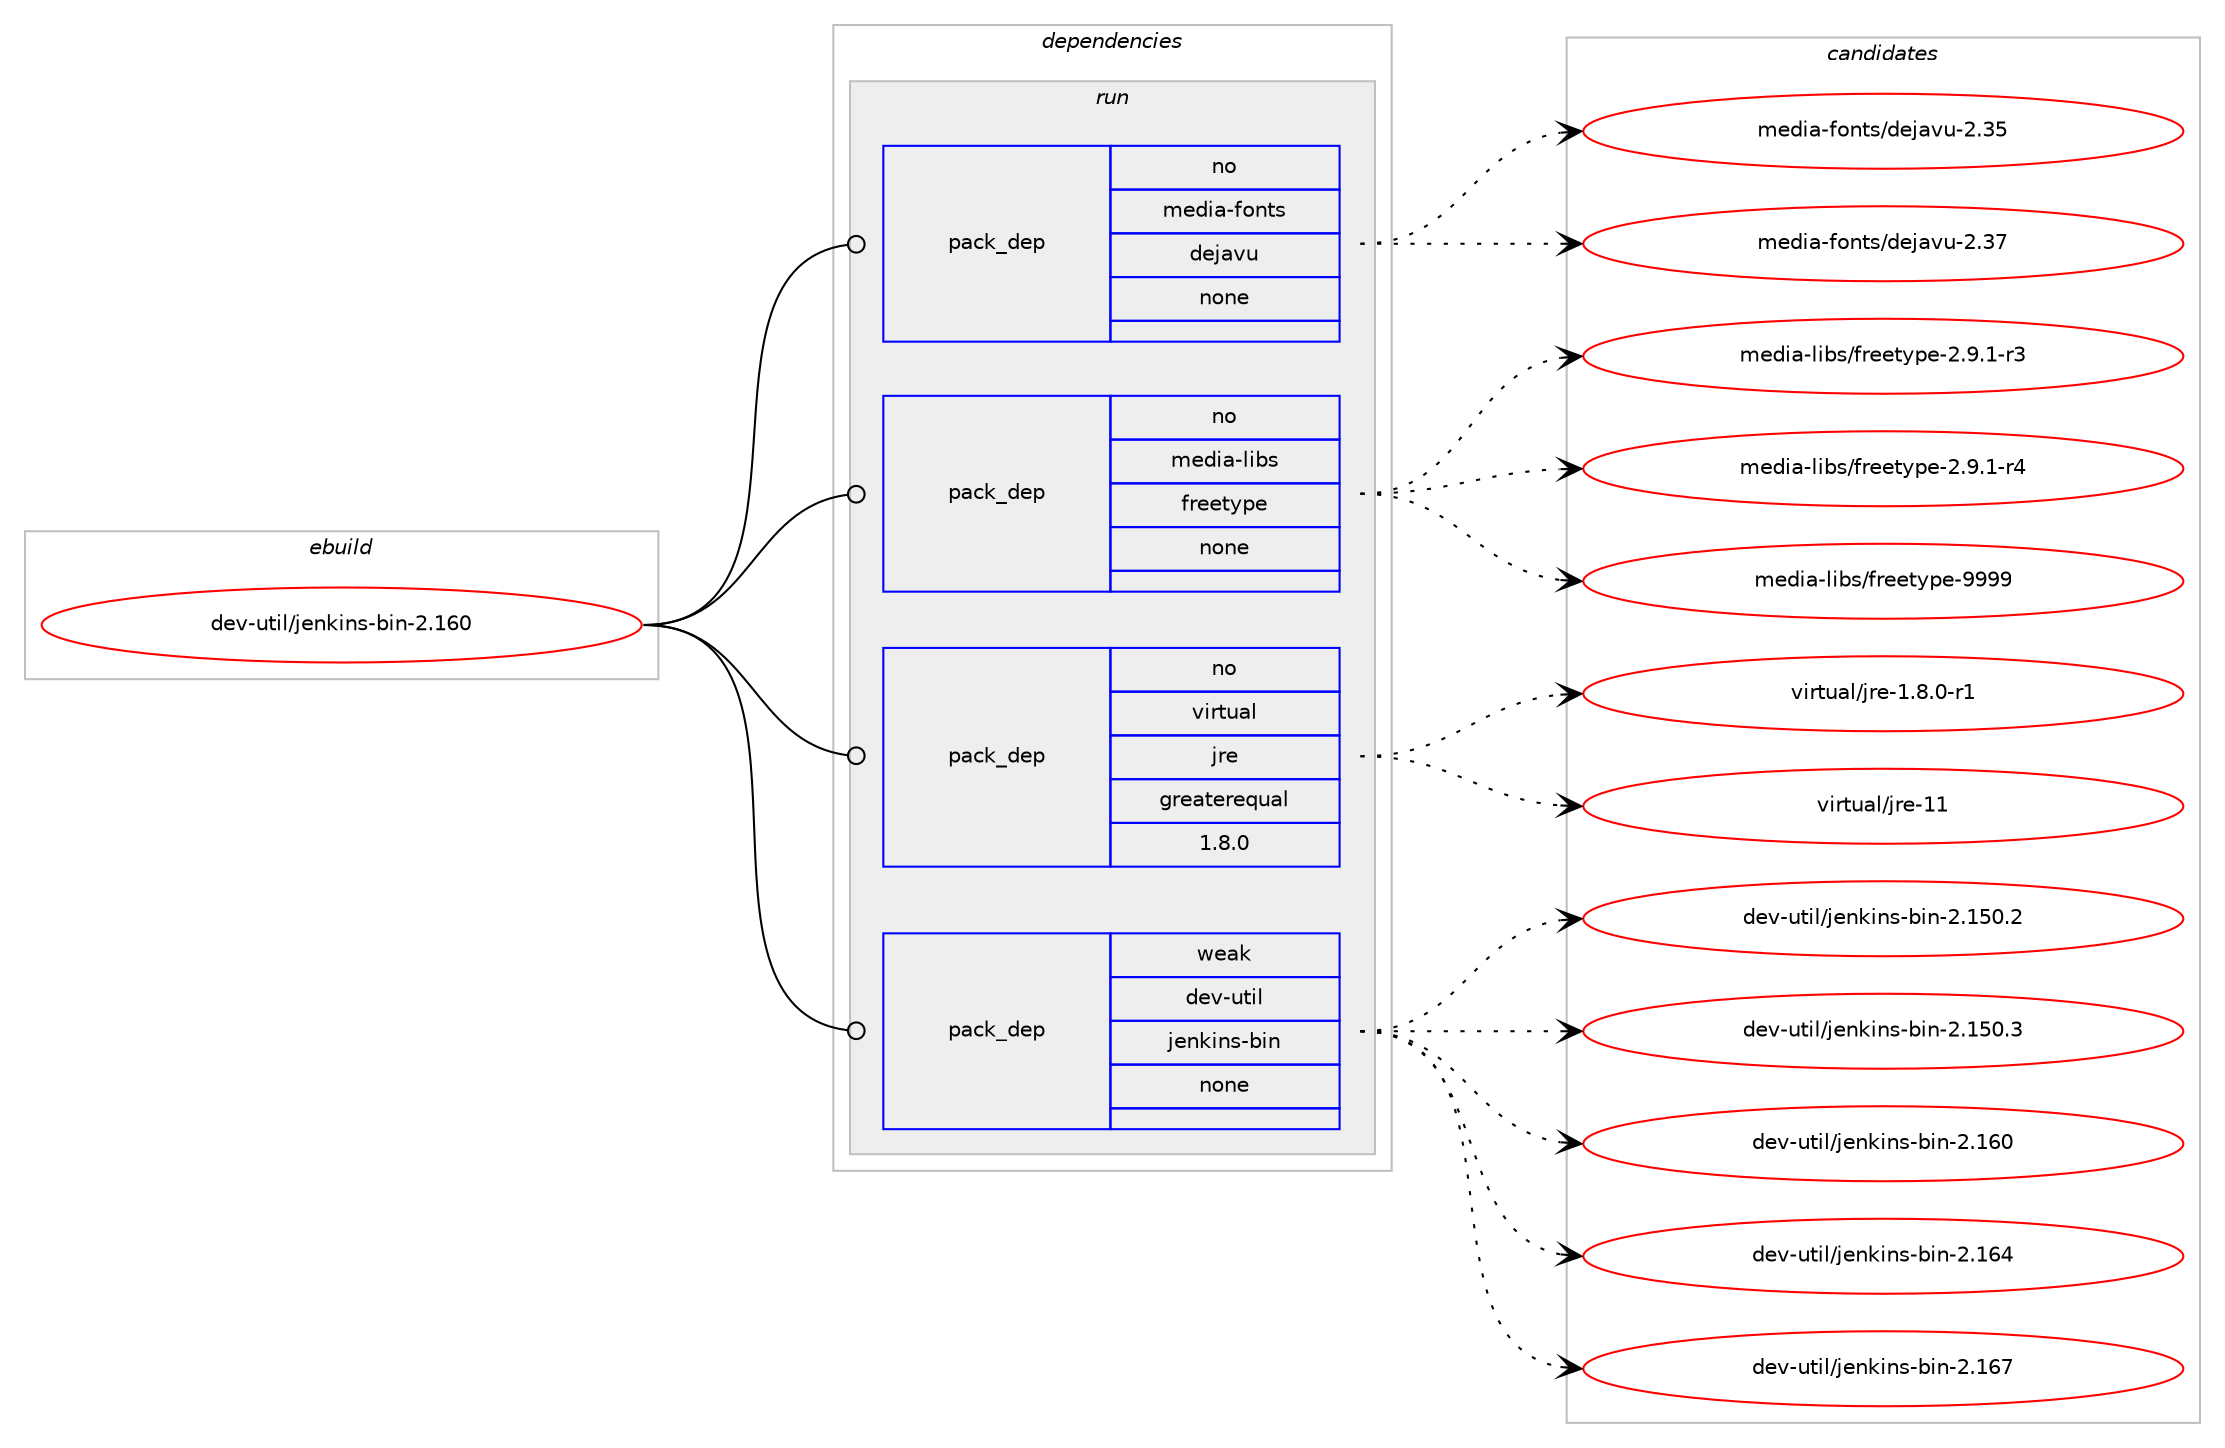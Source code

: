 digraph prolog {

# *************
# Graph options
# *************

newrank=true;
concentrate=true;
compound=true;
graph [rankdir=LR,fontname=Helvetica,fontsize=10,ranksep=1.5];#, ranksep=2.5, nodesep=0.2];
edge  [arrowhead=vee];
node  [fontname=Helvetica,fontsize=10];

# **********
# The ebuild
# **********

subgraph cluster_leftcol {
color=gray;
rank=same;
label=<<i>ebuild</i>>;
id [label="dev-util/jenkins-bin-2.160", color=red, width=4, href="../dev-util/jenkins-bin-2.160.svg"];
}

# ****************
# The dependencies
# ****************

subgraph cluster_midcol {
color=gray;
label=<<i>dependencies</i>>;
subgraph cluster_compile {
fillcolor="#eeeeee";
style=filled;
label=<<i>compile</i>>;
}
subgraph cluster_compileandrun {
fillcolor="#eeeeee";
style=filled;
label=<<i>compile and run</i>>;
}
subgraph cluster_run {
fillcolor="#eeeeee";
style=filled;
label=<<i>run</i>>;
subgraph pack1098280 {
dependency1546514 [label=<<TABLE BORDER="0" CELLBORDER="1" CELLSPACING="0" CELLPADDING="4" WIDTH="220"><TR><TD ROWSPAN="6" CELLPADDING="30">pack_dep</TD></TR><TR><TD WIDTH="110">no</TD></TR><TR><TD>media-fonts</TD></TR><TR><TD>dejavu</TD></TR><TR><TD>none</TD></TR><TR><TD></TD></TR></TABLE>>, shape=none, color=blue];
}
id:e -> dependency1546514:w [weight=20,style="solid",arrowhead="odot"];
subgraph pack1098281 {
dependency1546515 [label=<<TABLE BORDER="0" CELLBORDER="1" CELLSPACING="0" CELLPADDING="4" WIDTH="220"><TR><TD ROWSPAN="6" CELLPADDING="30">pack_dep</TD></TR><TR><TD WIDTH="110">no</TD></TR><TR><TD>media-libs</TD></TR><TR><TD>freetype</TD></TR><TR><TD>none</TD></TR><TR><TD></TD></TR></TABLE>>, shape=none, color=blue];
}
id:e -> dependency1546515:w [weight=20,style="solid",arrowhead="odot"];
subgraph pack1098282 {
dependency1546516 [label=<<TABLE BORDER="0" CELLBORDER="1" CELLSPACING="0" CELLPADDING="4" WIDTH="220"><TR><TD ROWSPAN="6" CELLPADDING="30">pack_dep</TD></TR><TR><TD WIDTH="110">no</TD></TR><TR><TD>virtual</TD></TR><TR><TD>jre</TD></TR><TR><TD>greaterequal</TD></TR><TR><TD>1.8.0</TD></TR></TABLE>>, shape=none, color=blue];
}
id:e -> dependency1546516:w [weight=20,style="solid",arrowhead="odot"];
subgraph pack1098283 {
dependency1546517 [label=<<TABLE BORDER="0" CELLBORDER="1" CELLSPACING="0" CELLPADDING="4" WIDTH="220"><TR><TD ROWSPAN="6" CELLPADDING="30">pack_dep</TD></TR><TR><TD WIDTH="110">weak</TD></TR><TR><TD>dev-util</TD></TR><TR><TD>jenkins-bin</TD></TR><TR><TD>none</TD></TR><TR><TD></TD></TR></TABLE>>, shape=none, color=blue];
}
id:e -> dependency1546517:w [weight=20,style="solid",arrowhead="odot"];
}
}

# **************
# The candidates
# **************

subgraph cluster_choices {
rank=same;
color=gray;
label=<<i>candidates</i>>;

subgraph choice1098280 {
color=black;
nodesep=1;
choice109101100105974510211111011611547100101106971181174550465153 [label="media-fonts/dejavu-2.35", color=red, width=4,href="../media-fonts/dejavu-2.35.svg"];
choice109101100105974510211111011611547100101106971181174550465155 [label="media-fonts/dejavu-2.37", color=red, width=4,href="../media-fonts/dejavu-2.37.svg"];
dependency1546514:e -> choice109101100105974510211111011611547100101106971181174550465153:w [style=dotted,weight="100"];
dependency1546514:e -> choice109101100105974510211111011611547100101106971181174550465155:w [style=dotted,weight="100"];
}
subgraph choice1098281 {
color=black;
nodesep=1;
choice109101100105974510810598115471021141011011161211121014550465746494511451 [label="media-libs/freetype-2.9.1-r3", color=red, width=4,href="../media-libs/freetype-2.9.1-r3.svg"];
choice109101100105974510810598115471021141011011161211121014550465746494511452 [label="media-libs/freetype-2.9.1-r4", color=red, width=4,href="../media-libs/freetype-2.9.1-r4.svg"];
choice109101100105974510810598115471021141011011161211121014557575757 [label="media-libs/freetype-9999", color=red, width=4,href="../media-libs/freetype-9999.svg"];
dependency1546515:e -> choice109101100105974510810598115471021141011011161211121014550465746494511451:w [style=dotted,weight="100"];
dependency1546515:e -> choice109101100105974510810598115471021141011011161211121014550465746494511452:w [style=dotted,weight="100"];
dependency1546515:e -> choice109101100105974510810598115471021141011011161211121014557575757:w [style=dotted,weight="100"];
}
subgraph choice1098282 {
color=black;
nodesep=1;
choice11810511411611797108471061141014549465646484511449 [label="virtual/jre-1.8.0-r1", color=red, width=4,href="../virtual/jre-1.8.0-r1.svg"];
choice1181051141161179710847106114101454949 [label="virtual/jre-11", color=red, width=4,href="../virtual/jre-11.svg"];
dependency1546516:e -> choice11810511411611797108471061141014549465646484511449:w [style=dotted,weight="100"];
dependency1546516:e -> choice1181051141161179710847106114101454949:w [style=dotted,weight="100"];
}
subgraph choice1098283 {
color=black;
nodesep=1;
choice100101118451171161051084710610111010710511011545981051104550464953484650 [label="dev-util/jenkins-bin-2.150.2", color=red, width=4,href="../dev-util/jenkins-bin-2.150.2.svg"];
choice100101118451171161051084710610111010710511011545981051104550464953484651 [label="dev-util/jenkins-bin-2.150.3", color=red, width=4,href="../dev-util/jenkins-bin-2.150.3.svg"];
choice10010111845117116105108471061011101071051101154598105110455046495448 [label="dev-util/jenkins-bin-2.160", color=red, width=4,href="../dev-util/jenkins-bin-2.160.svg"];
choice10010111845117116105108471061011101071051101154598105110455046495452 [label="dev-util/jenkins-bin-2.164", color=red, width=4,href="../dev-util/jenkins-bin-2.164.svg"];
choice10010111845117116105108471061011101071051101154598105110455046495455 [label="dev-util/jenkins-bin-2.167", color=red, width=4,href="../dev-util/jenkins-bin-2.167.svg"];
dependency1546517:e -> choice100101118451171161051084710610111010710511011545981051104550464953484650:w [style=dotted,weight="100"];
dependency1546517:e -> choice100101118451171161051084710610111010710511011545981051104550464953484651:w [style=dotted,weight="100"];
dependency1546517:e -> choice10010111845117116105108471061011101071051101154598105110455046495448:w [style=dotted,weight="100"];
dependency1546517:e -> choice10010111845117116105108471061011101071051101154598105110455046495452:w [style=dotted,weight="100"];
dependency1546517:e -> choice10010111845117116105108471061011101071051101154598105110455046495455:w [style=dotted,weight="100"];
}
}

}
